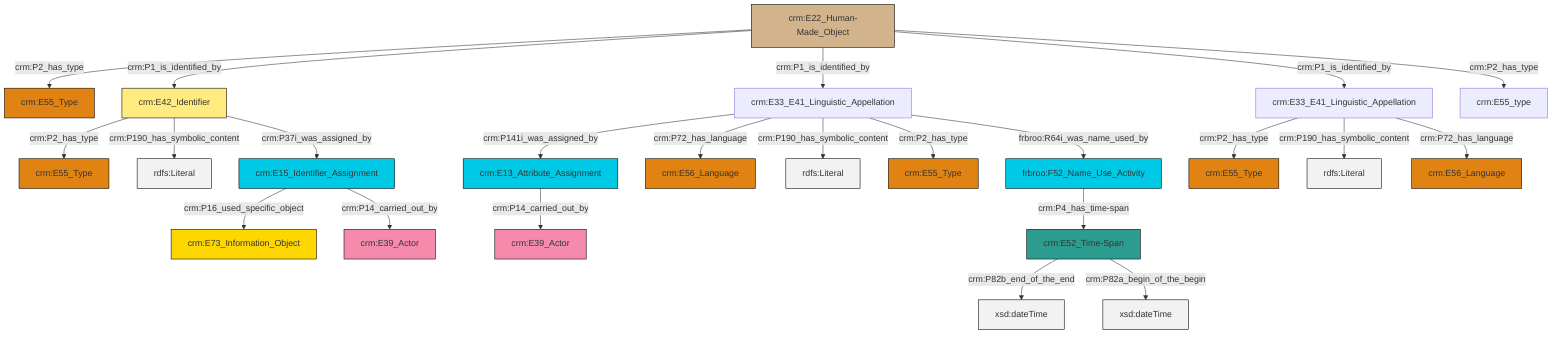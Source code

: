 graph TD
classDef Literal fill:#f2f2f2,stroke:#000000;
classDef CRM_Entity fill:#FFFFFF,stroke:#000000;
classDef Temporal_Entity fill:#00C9E6, stroke:#000000;
classDef Type fill:#E18312, stroke:#000000;
classDef Time-Span fill:#2C9C91, stroke:#000000;
classDef Appellation fill:#FFEB7F, stroke:#000000;
classDef Place fill:#008836, stroke:#000000;
classDef Persistent_Item fill:#B266B2, stroke:#000000;
classDef Conceptual_Object fill:#FFD700, stroke:#000000;
classDef Physical_Thing fill:#D2B48C, stroke:#000000;
classDef Actor fill:#f58aad, stroke:#000000;
classDef PC_Classes fill:#4ce600, stroke:#000000;
classDef Multi fill:#cccccc,stroke:#000000;

0["crm:E13_Attribute_Assignment"]:::Temporal_Entity -->|crm:P14_carried_out_by| 1["crm:E39_Actor"]:::Actor
2["crm:E33_E41_Linguistic_Appellation"]:::Default -->|crm:P141i_was_assigned_by| 0["crm:E13_Attribute_Assignment"]:::Temporal_Entity
5["crm:E22_Human-Made_Object"]:::Physical_Thing -->|crm:P2_has_type| 6["crm:E55_Type"]:::Type
2["crm:E33_E41_Linguistic_Appellation"]:::Default -->|crm:P72_has_language| 8["crm:E56_Language"]:::Type
2["crm:E33_E41_Linguistic_Appellation"]:::Default -->|crm:P190_has_symbolic_content| 10[rdfs:Literal]:::Literal
12["crm:E52_Time-Span"]:::Time-Span -->|crm:P82b_end_of_the_end| 13[xsd:dateTime]:::Literal
16["crm:E42_Identifier"]:::Appellation -->|crm:P2_has_type| 18["crm:E55_Type"]:::Type
19["crm:E33_E41_Linguistic_Appellation"]:::Default -->|crm:P2_has_type| 20["crm:E55_Type"]:::Type
2["crm:E33_E41_Linguistic_Appellation"]:::Default -->|crm:P2_has_type| 3["crm:E55_Type"]:::Type
19["crm:E33_E41_Linguistic_Appellation"]:::Default -->|crm:P190_has_symbolic_content| 21[rdfs:Literal]:::Literal
2["crm:E33_E41_Linguistic_Appellation"]:::Default -->|frbroo:R64i_was_name_used_by| 22["frbroo:F52_Name_Use_Activity"]:::Temporal_Entity
16["crm:E42_Identifier"]:::Appellation -->|crm:P190_has_symbolic_content| 26[rdfs:Literal]:::Literal
16["crm:E42_Identifier"]:::Appellation -->|crm:P37i_was_assigned_by| 28["crm:E15_Identifier_Assignment"]:::Temporal_Entity
5["crm:E22_Human-Made_Object"]:::Physical_Thing -->|crm:P1_is_identified_by| 16["crm:E42_Identifier"]:::Appellation
22["frbroo:F52_Name_Use_Activity"]:::Temporal_Entity -->|crm:P4_has_time-span| 12["crm:E52_Time-Span"]:::Time-Span
5["crm:E22_Human-Made_Object"]:::Physical_Thing -->|crm:P1_is_identified_by| 2["crm:E33_E41_Linguistic_Appellation"]:::Default
5["crm:E22_Human-Made_Object"]:::Physical_Thing -->|crm:P1_is_identified_by| 19["crm:E33_E41_Linguistic_Appellation"]:::Default
19["crm:E33_E41_Linguistic_Appellation"]:::Default -->|crm:P72_has_language| 14["crm:E56_Language"]:::Type
28["crm:E15_Identifier_Assignment"]:::Temporal_Entity -->|crm:P16_used_specific_object| 24["crm:E73_Information_Object"]:::Conceptual_Object
12["crm:E52_Time-Span"]:::Time-Span -->|crm:P82a_begin_of_the_begin| 37[xsd:dateTime]:::Literal
28["crm:E15_Identifier_Assignment"]:::Temporal_Entity -->|crm:P14_carried_out_by| 38["crm:E39_Actor"]:::Actor
5["crm:E22_Human-Made_Object"]:::Physical_Thing -->|crm:P2_has_type| 40["crm:E55_type"]:::Default